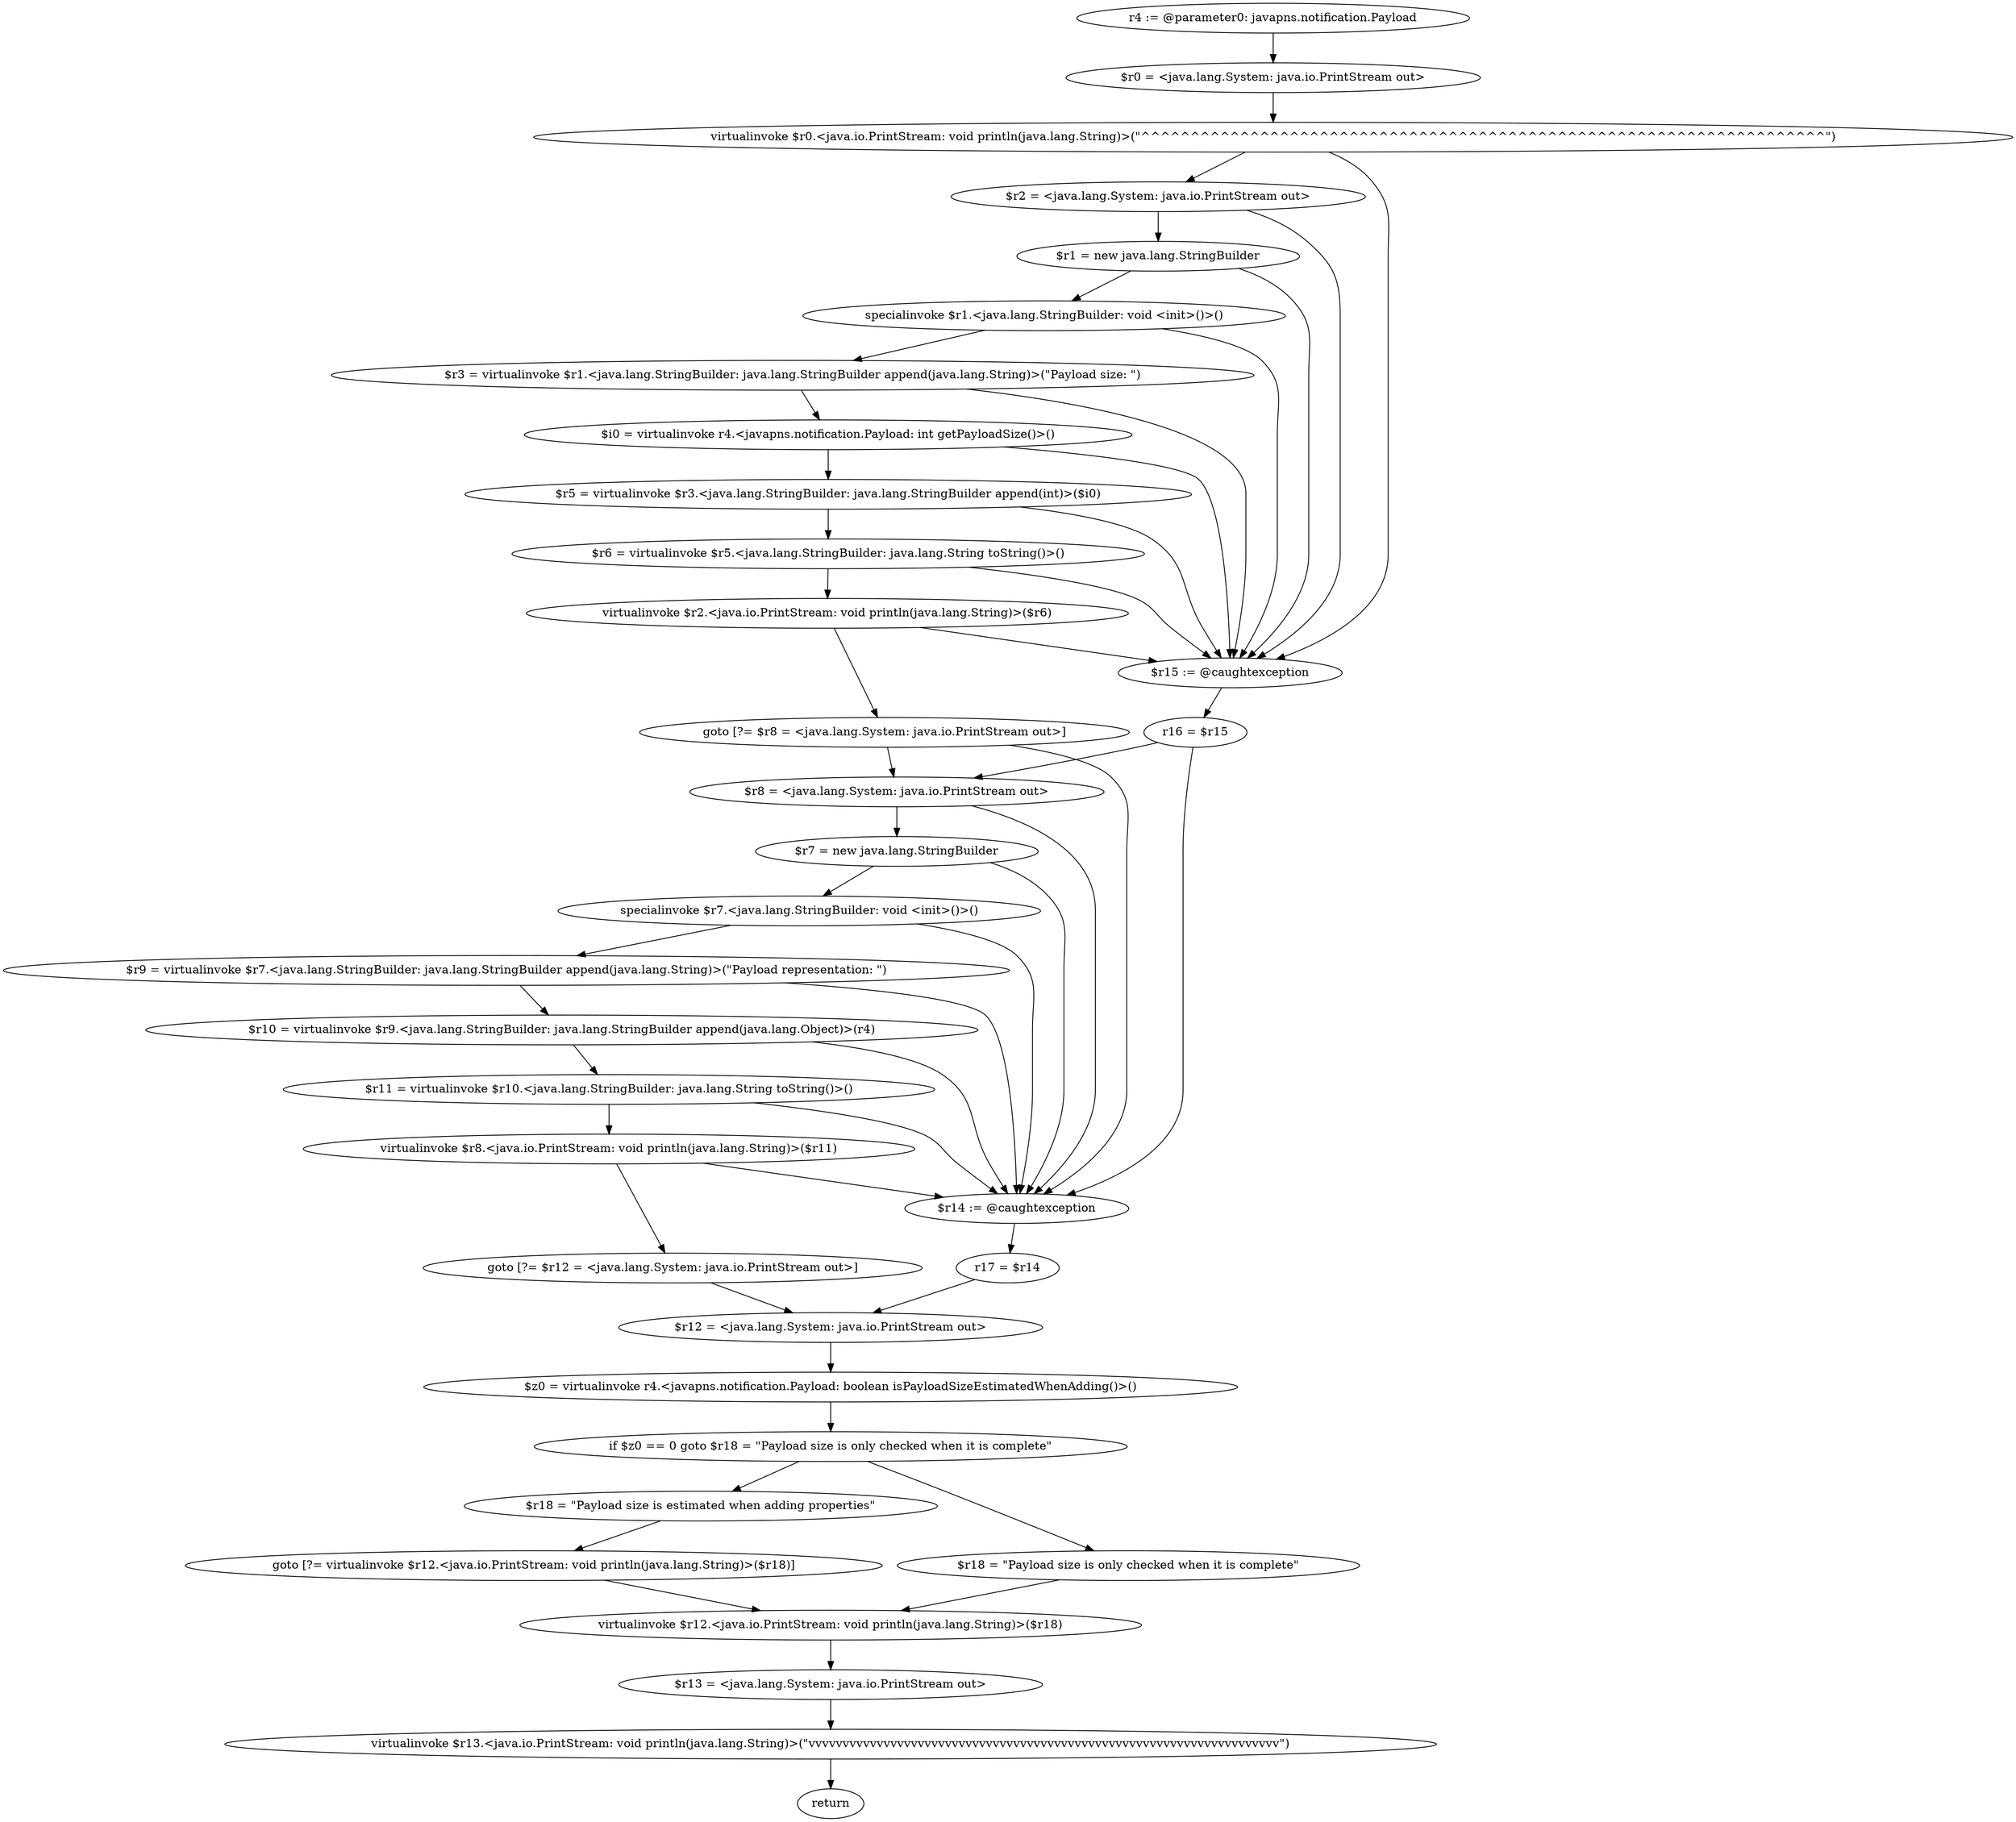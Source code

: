 digraph "unitGraph" {
    "r4 := @parameter0: javapns.notification.Payload"
    "$r0 = <java.lang.System: java.io.PrintStream out>"
    "virtualinvoke $r0.<java.io.PrintStream: void println(java.lang.String)>(\"^^^^^^^^^^^^^^^^^^^^^^^^^^^^^^^^^^^^^^^^^^^^^^^^^^^^^^^^^^^^^^^^^^^^^\")"
    "$r2 = <java.lang.System: java.io.PrintStream out>"
    "$r1 = new java.lang.StringBuilder"
    "specialinvoke $r1.<java.lang.StringBuilder: void <init>()>()"
    "$r3 = virtualinvoke $r1.<java.lang.StringBuilder: java.lang.StringBuilder append(java.lang.String)>(\"Payload size: \")"
    "$i0 = virtualinvoke r4.<javapns.notification.Payload: int getPayloadSize()>()"
    "$r5 = virtualinvoke $r3.<java.lang.StringBuilder: java.lang.StringBuilder append(int)>($i0)"
    "$r6 = virtualinvoke $r5.<java.lang.StringBuilder: java.lang.String toString()>()"
    "virtualinvoke $r2.<java.io.PrintStream: void println(java.lang.String)>($r6)"
    "goto [?= $r8 = <java.lang.System: java.io.PrintStream out>]"
    "$r15 := @caughtexception"
    "r16 = $r15"
    "$r8 = <java.lang.System: java.io.PrintStream out>"
    "$r7 = new java.lang.StringBuilder"
    "specialinvoke $r7.<java.lang.StringBuilder: void <init>()>()"
    "$r9 = virtualinvoke $r7.<java.lang.StringBuilder: java.lang.StringBuilder append(java.lang.String)>(\"Payload representation: \")"
    "$r10 = virtualinvoke $r9.<java.lang.StringBuilder: java.lang.StringBuilder append(java.lang.Object)>(r4)"
    "$r11 = virtualinvoke $r10.<java.lang.StringBuilder: java.lang.String toString()>()"
    "virtualinvoke $r8.<java.io.PrintStream: void println(java.lang.String)>($r11)"
    "goto [?= $r12 = <java.lang.System: java.io.PrintStream out>]"
    "$r14 := @caughtexception"
    "r17 = $r14"
    "$r12 = <java.lang.System: java.io.PrintStream out>"
    "$z0 = virtualinvoke r4.<javapns.notification.Payload: boolean isPayloadSizeEstimatedWhenAdding()>()"
    "if $z0 == 0 goto $r18 = \"Payload size is only checked when it is complete\""
    "$r18 = \"Payload size is estimated when adding properties\""
    "goto [?= virtualinvoke $r12.<java.io.PrintStream: void println(java.lang.String)>($r18)]"
    "$r18 = \"Payload size is only checked when it is complete\""
    "virtualinvoke $r12.<java.io.PrintStream: void println(java.lang.String)>($r18)"
    "$r13 = <java.lang.System: java.io.PrintStream out>"
    "virtualinvoke $r13.<java.io.PrintStream: void println(java.lang.String)>(\"vvvvvvvvvvvvvvvvvvvvvvvvvvvvvvvvvvvvvvvvvvvvvvvvvvvvvvvvvvvvvvvvvvvvv\")"
    "return"
    "r4 := @parameter0: javapns.notification.Payload"->"$r0 = <java.lang.System: java.io.PrintStream out>";
    "$r0 = <java.lang.System: java.io.PrintStream out>"->"virtualinvoke $r0.<java.io.PrintStream: void println(java.lang.String)>(\"^^^^^^^^^^^^^^^^^^^^^^^^^^^^^^^^^^^^^^^^^^^^^^^^^^^^^^^^^^^^^^^^^^^^^\")";
    "virtualinvoke $r0.<java.io.PrintStream: void println(java.lang.String)>(\"^^^^^^^^^^^^^^^^^^^^^^^^^^^^^^^^^^^^^^^^^^^^^^^^^^^^^^^^^^^^^^^^^^^^^\")"->"$r2 = <java.lang.System: java.io.PrintStream out>";
    "virtualinvoke $r0.<java.io.PrintStream: void println(java.lang.String)>(\"^^^^^^^^^^^^^^^^^^^^^^^^^^^^^^^^^^^^^^^^^^^^^^^^^^^^^^^^^^^^^^^^^^^^^\")"->"$r15 := @caughtexception";
    "$r2 = <java.lang.System: java.io.PrintStream out>"->"$r1 = new java.lang.StringBuilder";
    "$r2 = <java.lang.System: java.io.PrintStream out>"->"$r15 := @caughtexception";
    "$r1 = new java.lang.StringBuilder"->"specialinvoke $r1.<java.lang.StringBuilder: void <init>()>()";
    "$r1 = new java.lang.StringBuilder"->"$r15 := @caughtexception";
    "specialinvoke $r1.<java.lang.StringBuilder: void <init>()>()"->"$r3 = virtualinvoke $r1.<java.lang.StringBuilder: java.lang.StringBuilder append(java.lang.String)>(\"Payload size: \")";
    "specialinvoke $r1.<java.lang.StringBuilder: void <init>()>()"->"$r15 := @caughtexception";
    "$r3 = virtualinvoke $r1.<java.lang.StringBuilder: java.lang.StringBuilder append(java.lang.String)>(\"Payload size: \")"->"$i0 = virtualinvoke r4.<javapns.notification.Payload: int getPayloadSize()>()";
    "$r3 = virtualinvoke $r1.<java.lang.StringBuilder: java.lang.StringBuilder append(java.lang.String)>(\"Payload size: \")"->"$r15 := @caughtexception";
    "$i0 = virtualinvoke r4.<javapns.notification.Payload: int getPayloadSize()>()"->"$r5 = virtualinvoke $r3.<java.lang.StringBuilder: java.lang.StringBuilder append(int)>($i0)";
    "$i0 = virtualinvoke r4.<javapns.notification.Payload: int getPayloadSize()>()"->"$r15 := @caughtexception";
    "$r5 = virtualinvoke $r3.<java.lang.StringBuilder: java.lang.StringBuilder append(int)>($i0)"->"$r6 = virtualinvoke $r5.<java.lang.StringBuilder: java.lang.String toString()>()";
    "$r5 = virtualinvoke $r3.<java.lang.StringBuilder: java.lang.StringBuilder append(int)>($i0)"->"$r15 := @caughtexception";
    "$r6 = virtualinvoke $r5.<java.lang.StringBuilder: java.lang.String toString()>()"->"virtualinvoke $r2.<java.io.PrintStream: void println(java.lang.String)>($r6)";
    "$r6 = virtualinvoke $r5.<java.lang.StringBuilder: java.lang.String toString()>()"->"$r15 := @caughtexception";
    "virtualinvoke $r2.<java.io.PrintStream: void println(java.lang.String)>($r6)"->"goto [?= $r8 = <java.lang.System: java.io.PrintStream out>]";
    "virtualinvoke $r2.<java.io.PrintStream: void println(java.lang.String)>($r6)"->"$r15 := @caughtexception";
    "goto [?= $r8 = <java.lang.System: java.io.PrintStream out>]"->"$r8 = <java.lang.System: java.io.PrintStream out>";
    "goto [?= $r8 = <java.lang.System: java.io.PrintStream out>]"->"$r14 := @caughtexception";
    "$r15 := @caughtexception"->"r16 = $r15";
    "r16 = $r15"->"$r8 = <java.lang.System: java.io.PrintStream out>";
    "r16 = $r15"->"$r14 := @caughtexception";
    "$r8 = <java.lang.System: java.io.PrintStream out>"->"$r7 = new java.lang.StringBuilder";
    "$r8 = <java.lang.System: java.io.PrintStream out>"->"$r14 := @caughtexception";
    "$r7 = new java.lang.StringBuilder"->"specialinvoke $r7.<java.lang.StringBuilder: void <init>()>()";
    "$r7 = new java.lang.StringBuilder"->"$r14 := @caughtexception";
    "specialinvoke $r7.<java.lang.StringBuilder: void <init>()>()"->"$r9 = virtualinvoke $r7.<java.lang.StringBuilder: java.lang.StringBuilder append(java.lang.String)>(\"Payload representation: \")";
    "specialinvoke $r7.<java.lang.StringBuilder: void <init>()>()"->"$r14 := @caughtexception";
    "$r9 = virtualinvoke $r7.<java.lang.StringBuilder: java.lang.StringBuilder append(java.lang.String)>(\"Payload representation: \")"->"$r10 = virtualinvoke $r9.<java.lang.StringBuilder: java.lang.StringBuilder append(java.lang.Object)>(r4)";
    "$r9 = virtualinvoke $r7.<java.lang.StringBuilder: java.lang.StringBuilder append(java.lang.String)>(\"Payload representation: \")"->"$r14 := @caughtexception";
    "$r10 = virtualinvoke $r9.<java.lang.StringBuilder: java.lang.StringBuilder append(java.lang.Object)>(r4)"->"$r11 = virtualinvoke $r10.<java.lang.StringBuilder: java.lang.String toString()>()";
    "$r10 = virtualinvoke $r9.<java.lang.StringBuilder: java.lang.StringBuilder append(java.lang.Object)>(r4)"->"$r14 := @caughtexception";
    "$r11 = virtualinvoke $r10.<java.lang.StringBuilder: java.lang.String toString()>()"->"virtualinvoke $r8.<java.io.PrintStream: void println(java.lang.String)>($r11)";
    "$r11 = virtualinvoke $r10.<java.lang.StringBuilder: java.lang.String toString()>()"->"$r14 := @caughtexception";
    "virtualinvoke $r8.<java.io.PrintStream: void println(java.lang.String)>($r11)"->"goto [?= $r12 = <java.lang.System: java.io.PrintStream out>]";
    "virtualinvoke $r8.<java.io.PrintStream: void println(java.lang.String)>($r11)"->"$r14 := @caughtexception";
    "goto [?= $r12 = <java.lang.System: java.io.PrintStream out>]"->"$r12 = <java.lang.System: java.io.PrintStream out>";
    "$r14 := @caughtexception"->"r17 = $r14";
    "r17 = $r14"->"$r12 = <java.lang.System: java.io.PrintStream out>";
    "$r12 = <java.lang.System: java.io.PrintStream out>"->"$z0 = virtualinvoke r4.<javapns.notification.Payload: boolean isPayloadSizeEstimatedWhenAdding()>()";
    "$z0 = virtualinvoke r4.<javapns.notification.Payload: boolean isPayloadSizeEstimatedWhenAdding()>()"->"if $z0 == 0 goto $r18 = \"Payload size is only checked when it is complete\"";
    "if $z0 == 0 goto $r18 = \"Payload size is only checked when it is complete\""->"$r18 = \"Payload size is estimated when adding properties\"";
    "if $z0 == 0 goto $r18 = \"Payload size is only checked when it is complete\""->"$r18 = \"Payload size is only checked when it is complete\"";
    "$r18 = \"Payload size is estimated when adding properties\""->"goto [?= virtualinvoke $r12.<java.io.PrintStream: void println(java.lang.String)>($r18)]";
    "goto [?= virtualinvoke $r12.<java.io.PrintStream: void println(java.lang.String)>($r18)]"->"virtualinvoke $r12.<java.io.PrintStream: void println(java.lang.String)>($r18)";
    "$r18 = \"Payload size is only checked when it is complete\""->"virtualinvoke $r12.<java.io.PrintStream: void println(java.lang.String)>($r18)";
    "virtualinvoke $r12.<java.io.PrintStream: void println(java.lang.String)>($r18)"->"$r13 = <java.lang.System: java.io.PrintStream out>";
    "$r13 = <java.lang.System: java.io.PrintStream out>"->"virtualinvoke $r13.<java.io.PrintStream: void println(java.lang.String)>(\"vvvvvvvvvvvvvvvvvvvvvvvvvvvvvvvvvvvvvvvvvvvvvvvvvvvvvvvvvvvvvvvvvvvvv\")";
    "virtualinvoke $r13.<java.io.PrintStream: void println(java.lang.String)>(\"vvvvvvvvvvvvvvvvvvvvvvvvvvvvvvvvvvvvvvvvvvvvvvvvvvvvvvvvvvvvvvvvvvvvv\")"->"return";
}
